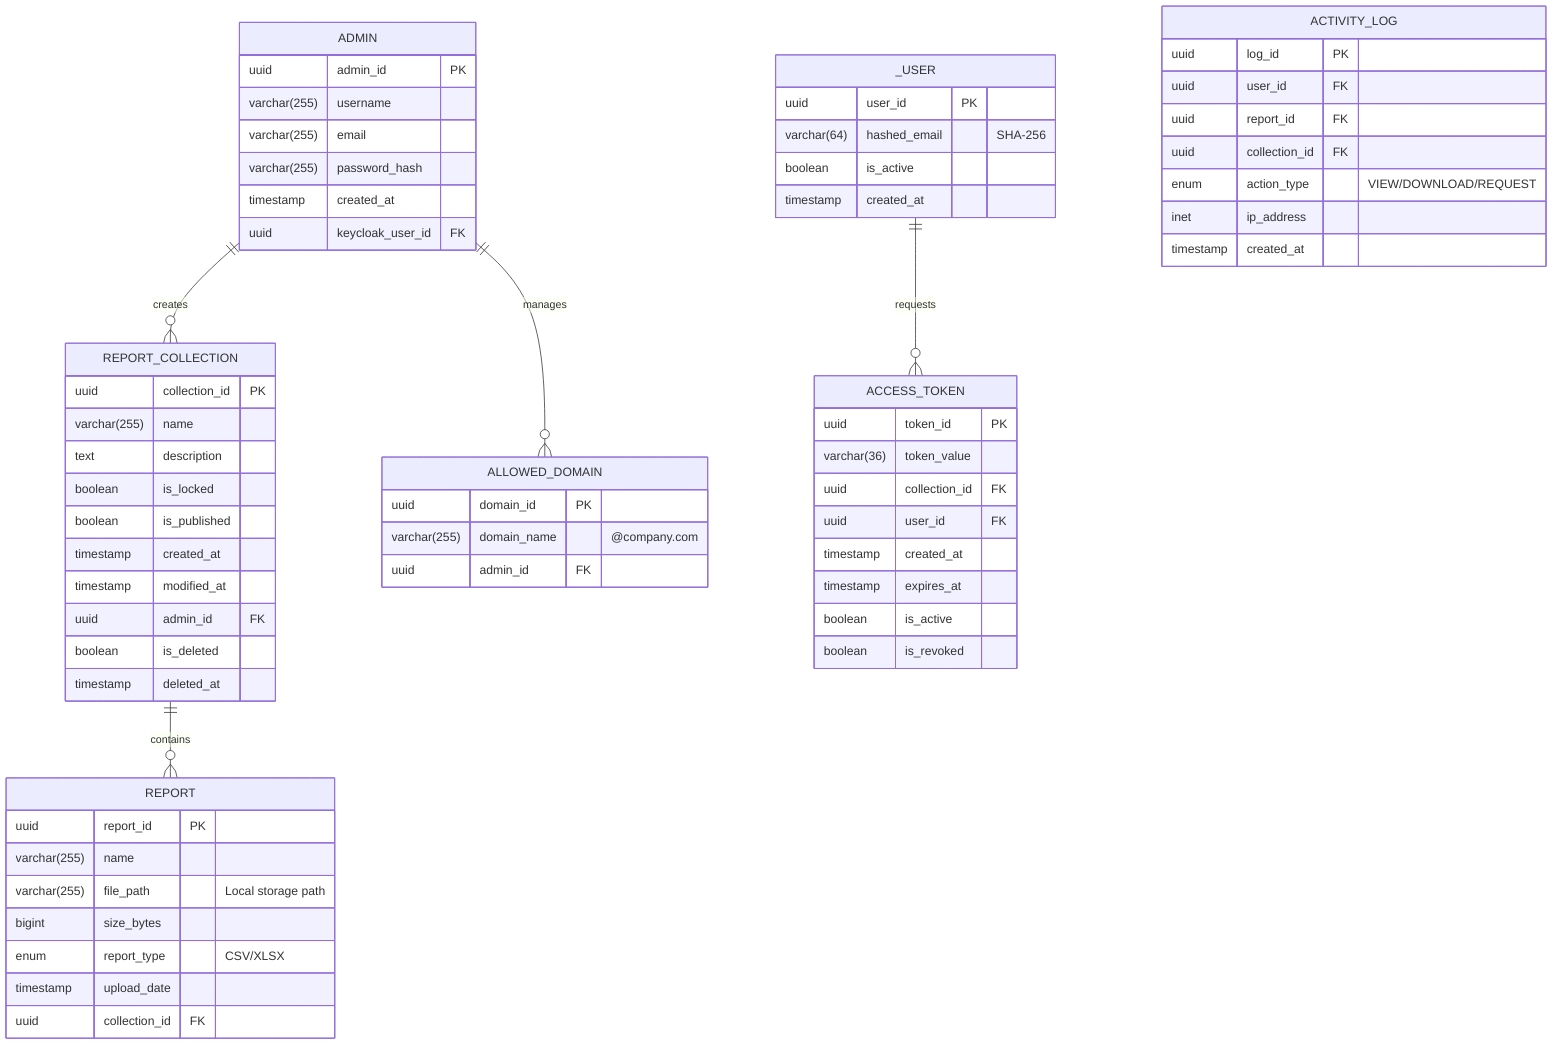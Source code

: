 erDiagram
    ADMIN ||--o{ REPORT_COLLECTION : creates
    ADMIN {
        uuid admin_id PK
        varchar(255) username
        varchar(255) email
        varchar(255) password_hash
        timestamp created_at
        uuid keycloak_user_id FK
    }
    
    _USER ||--o{ ACCESS_TOKEN : requests
    _USER {
        uuid user_id PK
        varchar(64) hashed_email "SHA-256"
        boolean is_active
        timestamp created_at
    }
    
    REPORT_COLLECTION ||--o{ REPORT : contains
    REPORT_COLLECTION {
        uuid collection_id PK
        varchar(255) name
        text description
        boolean is_locked
        boolean is_published
        timestamp created_at
        timestamp modified_at
        uuid admin_id FK
        boolean is_deleted
        timestamp deleted_at
    }
    
    REPORT {
        uuid report_id PK
        varchar(255) name
        varchar(255) file_path "Local storage path"
        bigint size_bytes
        enum report_type "CSV/XLSX"
        timestamp upload_date
        uuid collection_id FK
    }
    
    ACCESS_TOKEN {
        uuid token_id PK
        varchar(36) token_value
        uuid collection_id FK
        uuid user_id FK
        timestamp created_at
        timestamp expires_at
        boolean is_active
        boolean is_revoked
    }
    
    ALLOWED_DOMAIN {
        uuid domain_id PK
        varchar(255) domain_name "@company.com"
        uuid admin_id FK
    }
    
    ACTIVITY_LOG {
        uuid log_id PK
        uuid user_id FK
        uuid report_id FK
        uuid collection_id FK
        enum action_type "VIEW/DOWNLOAD/REQUEST"
        inet ip_address
        timestamp created_at
    }
    
    ADMIN ||--o{ ALLOWED_DOMAIN : manages
    %% ACCESS_TOKEN ||--|| REPORT_COLLECTION : access